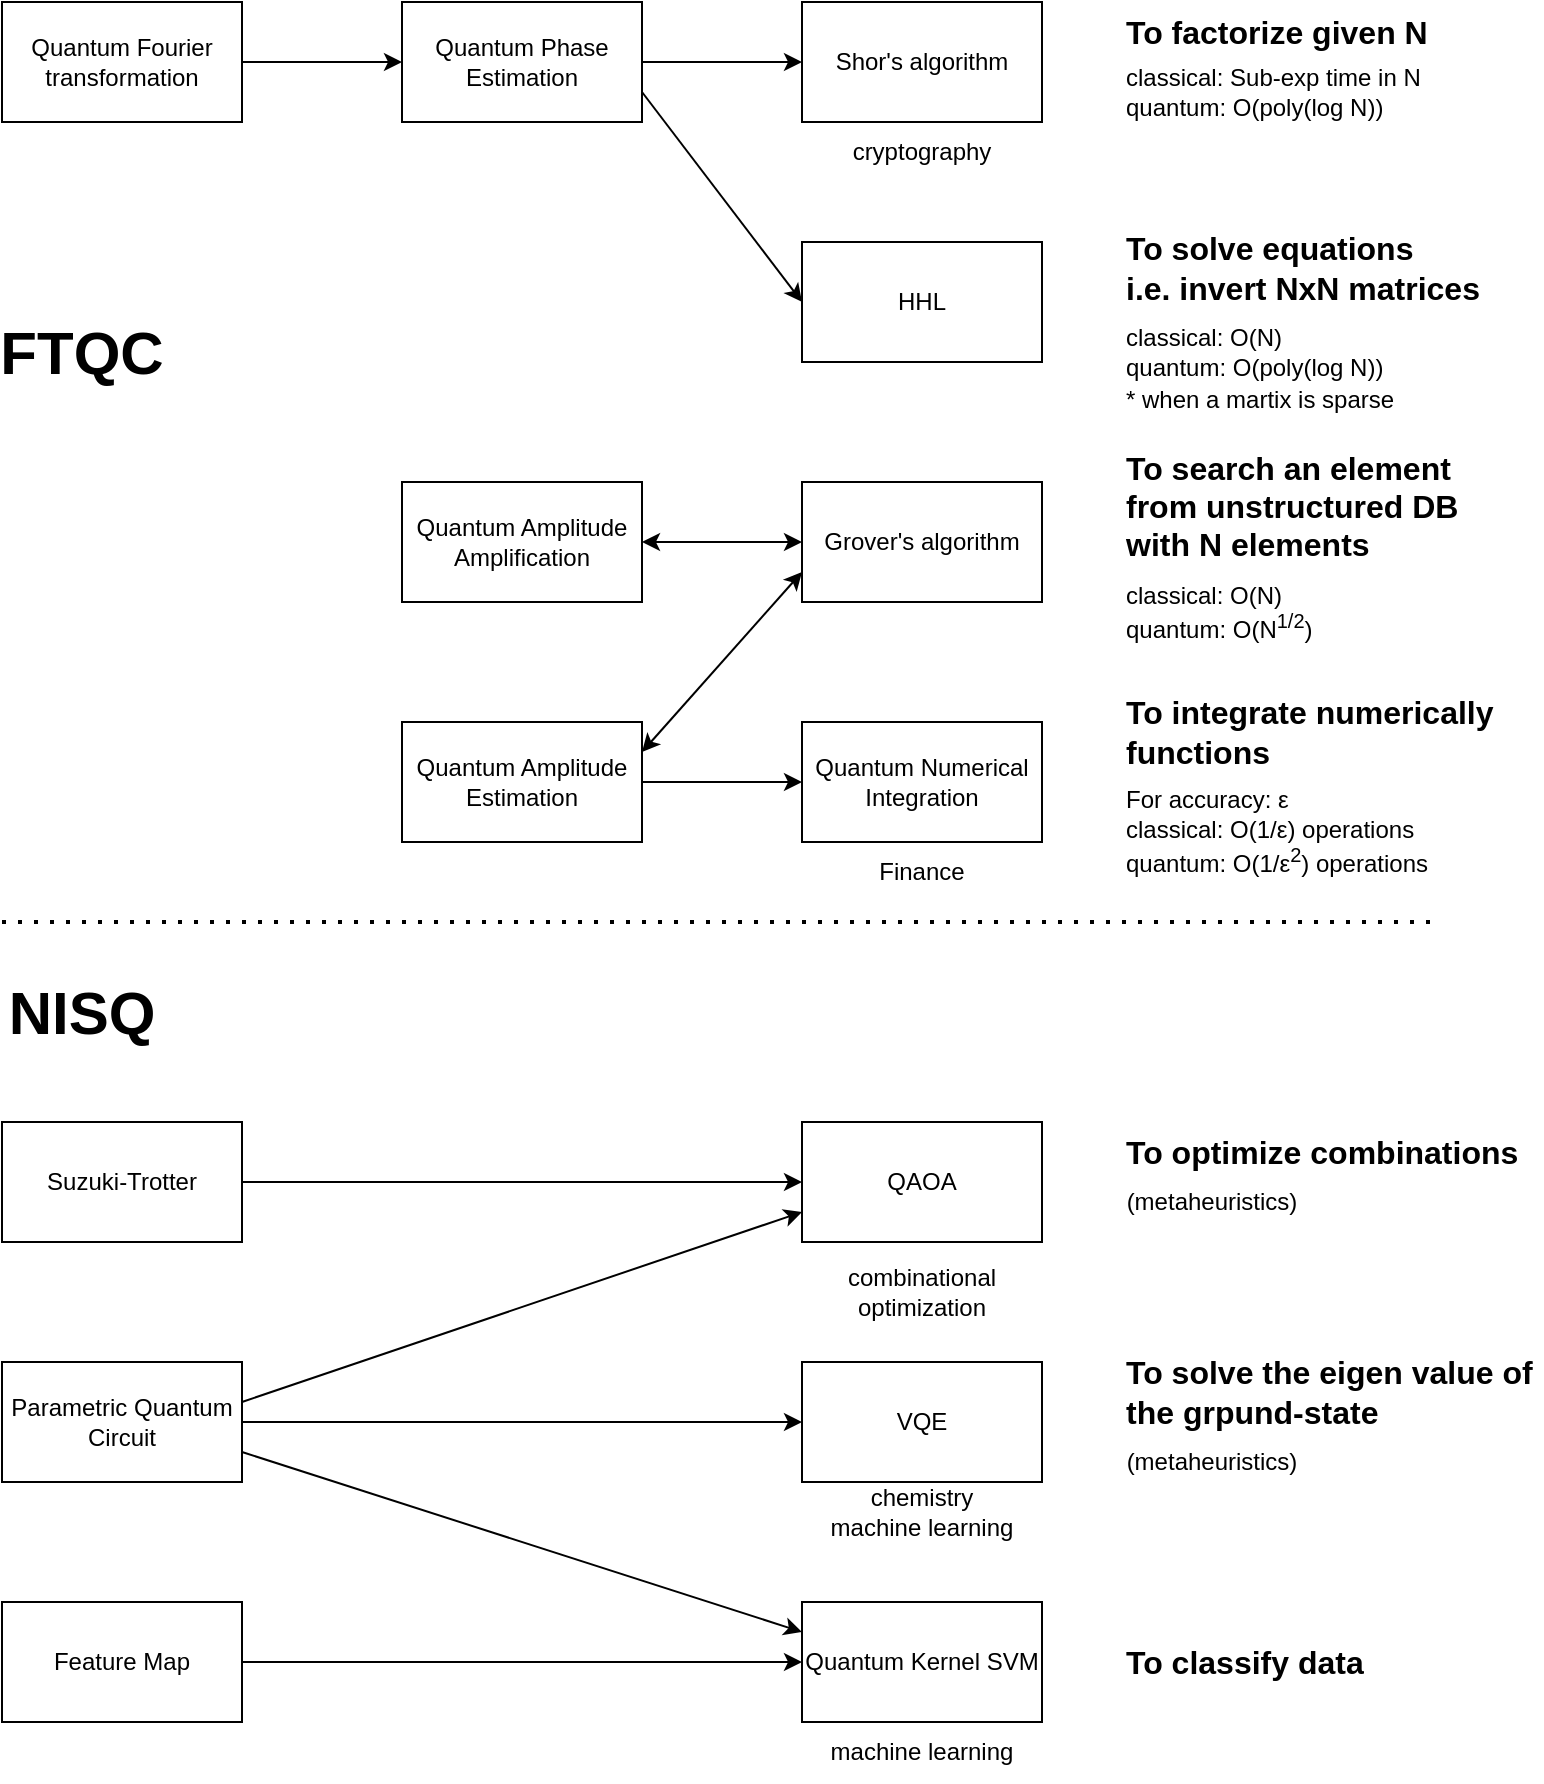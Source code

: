<mxfile version="21.2.9" type="github">
  <diagram name="ページ1" id="8gwAxpIwCEioRYELLnGF">
    <mxGraphModel dx="935" dy="652" grid="1" gridSize="10" guides="1" tooltips="1" connect="1" arrows="1" fold="1" page="1" pageScale="1" pageWidth="827" pageHeight="1169" math="0" shadow="0">
      <root>
        <mxCell id="0" />
        <mxCell id="1" parent="0" />
        <mxCell id="4GEaAsoPJaUNLczt759W-1" value="Quantum Fourier transformation" style="rounded=0;whiteSpace=wrap;html=1;" vertex="1" parent="1">
          <mxGeometry x="40" y="40" width="120" height="60" as="geometry" />
        </mxCell>
        <mxCell id="4GEaAsoPJaUNLczt759W-2" value="Quantum Phase Estimation" style="rounded=0;whiteSpace=wrap;html=1;" vertex="1" parent="1">
          <mxGeometry x="240" y="40" width="120" height="60" as="geometry" />
        </mxCell>
        <mxCell id="4GEaAsoPJaUNLczt759W-3" value="Shor&#39;s&amp;nbsp;algorithm" style="rounded=0;whiteSpace=wrap;html=1;" vertex="1" parent="1">
          <mxGeometry x="440" y="40" width="120" height="60" as="geometry" />
        </mxCell>
        <mxCell id="4GEaAsoPJaUNLczt759W-4" value="HHL" style="rounded=0;whiteSpace=wrap;html=1;" vertex="1" parent="1">
          <mxGeometry x="440" y="160" width="120" height="60" as="geometry" />
        </mxCell>
        <mxCell id="4GEaAsoPJaUNLczt759W-5" value="Quantum Amplitude Amplification" style="rounded=0;whiteSpace=wrap;html=1;" vertex="1" parent="1">
          <mxGeometry x="240" y="280" width="120" height="60" as="geometry" />
        </mxCell>
        <mxCell id="4GEaAsoPJaUNLczt759W-6" value="Grover&#39;s&amp;nbsp;algorithm" style="rounded=0;whiteSpace=wrap;html=1;" vertex="1" parent="1">
          <mxGeometry x="440" y="280" width="120" height="60" as="geometry" />
        </mxCell>
        <mxCell id="4GEaAsoPJaUNLczt759W-7" value="Quantum Amplitude Estimation" style="rounded=0;whiteSpace=wrap;html=1;" vertex="1" parent="1">
          <mxGeometry x="240" y="400" width="120" height="60" as="geometry" />
        </mxCell>
        <mxCell id="4GEaAsoPJaUNLczt759W-8" value="" style="endArrow=classic;html=1;rounded=0;exitX=1;exitY=0.5;exitDx=0;exitDy=0;entryX=0;entryY=0.5;entryDx=0;entryDy=0;" edge="1" parent="1" source="4GEaAsoPJaUNLczt759W-1" target="4GEaAsoPJaUNLczt759W-2">
          <mxGeometry width="50" height="50" relative="1" as="geometry">
            <mxPoint x="310" y="250" as="sourcePoint" />
            <mxPoint x="360" y="200" as="targetPoint" />
          </mxGeometry>
        </mxCell>
        <mxCell id="4GEaAsoPJaUNLczt759W-10" value="" style="endArrow=classic;html=1;rounded=0;entryX=0;entryY=0.5;entryDx=0;entryDy=0;exitX=1;exitY=0.5;exitDx=0;exitDy=0;" edge="1" parent="1" source="4GEaAsoPJaUNLczt759W-2" target="4GEaAsoPJaUNLczt759W-3">
          <mxGeometry width="50" height="50" relative="1" as="geometry">
            <mxPoint x="280" y="220" as="sourcePoint" />
            <mxPoint x="330" y="170" as="targetPoint" />
          </mxGeometry>
        </mxCell>
        <mxCell id="4GEaAsoPJaUNLczt759W-11" value="" style="endArrow=classic;html=1;rounded=0;entryX=0;entryY=0.5;entryDx=0;entryDy=0;exitX=1;exitY=0.75;exitDx=0;exitDy=0;" edge="1" parent="1" source="4GEaAsoPJaUNLczt759W-2" target="4GEaAsoPJaUNLczt759W-4">
          <mxGeometry width="50" height="50" relative="1" as="geometry">
            <mxPoint x="300" y="220" as="sourcePoint" />
            <mxPoint x="350" y="170" as="targetPoint" />
          </mxGeometry>
        </mxCell>
        <mxCell id="4GEaAsoPJaUNLczt759W-14" value="Quantum Numerical Integration" style="rounded=0;whiteSpace=wrap;html=1;" vertex="1" parent="1">
          <mxGeometry x="440" y="400" width="120" height="60" as="geometry" />
        </mxCell>
        <mxCell id="4GEaAsoPJaUNLczt759W-15" value="" style="endArrow=classic;html=1;rounded=0;entryX=0;entryY=0.5;entryDx=0;entryDy=0;exitX=1;exitY=0.5;exitDx=0;exitDy=0;" edge="1" parent="1" source="4GEaAsoPJaUNLczt759W-7" target="4GEaAsoPJaUNLczt759W-14">
          <mxGeometry width="50" height="50" relative="1" as="geometry">
            <mxPoint x="560" y="330" as="sourcePoint" />
            <mxPoint x="610" y="280" as="targetPoint" />
          </mxGeometry>
        </mxCell>
        <mxCell id="4GEaAsoPJaUNLczt759W-16" value="Finance" style="text;html=1;strokeColor=none;fillColor=none;align=center;verticalAlign=middle;whiteSpace=wrap;rounded=0;" vertex="1" parent="1">
          <mxGeometry x="470" y="460" width="60" height="30" as="geometry" />
        </mxCell>
        <mxCell id="4GEaAsoPJaUNLczt759W-17" value="cryptography" style="text;html=1;strokeColor=none;fillColor=none;align=center;verticalAlign=middle;whiteSpace=wrap;rounded=0;" vertex="1" parent="1">
          <mxGeometry x="470" y="100" width="60" height="30" as="geometry" />
        </mxCell>
        <mxCell id="4GEaAsoPJaUNLczt759W-18" value="QAOA" style="rounded=0;whiteSpace=wrap;html=1;" vertex="1" parent="1">
          <mxGeometry x="440" y="600" width="120" height="60" as="geometry" />
        </mxCell>
        <mxCell id="4GEaAsoPJaUNLczt759W-19" value="VQE" style="rounded=0;whiteSpace=wrap;html=1;" vertex="1" parent="1">
          <mxGeometry x="440" y="720" width="120" height="60" as="geometry" />
        </mxCell>
        <mxCell id="4GEaAsoPJaUNLczt759W-20" value="combinational optimization" style="text;html=1;strokeColor=none;fillColor=none;align=center;verticalAlign=middle;whiteSpace=wrap;rounded=0;" vertex="1" parent="1">
          <mxGeometry x="470" y="670" width="60" height="30" as="geometry" />
        </mxCell>
        <mxCell id="4GEaAsoPJaUNLczt759W-21" value="chemistry&lt;br&gt;machine learning" style="text;html=1;strokeColor=none;fillColor=none;align=center;verticalAlign=middle;whiteSpace=wrap;rounded=0;" vertex="1" parent="1">
          <mxGeometry x="445" y="780" width="110" height="30" as="geometry" />
        </mxCell>
        <mxCell id="4GEaAsoPJaUNLczt759W-22" value="Parametric Quantum Circuit" style="rounded=0;whiteSpace=wrap;html=1;" vertex="1" parent="1">
          <mxGeometry x="40" y="720" width="120" height="60" as="geometry" />
        </mxCell>
        <mxCell id="4GEaAsoPJaUNLczt759W-23" value="Suzuki-Trotter" style="rounded=0;whiteSpace=wrap;html=1;" vertex="1" parent="1">
          <mxGeometry x="40" y="600" width="120" height="60" as="geometry" />
        </mxCell>
        <mxCell id="4GEaAsoPJaUNLczt759W-24" value="" style="endArrow=classic;html=1;rounded=0;entryX=0;entryY=0.5;entryDx=0;entryDy=0;exitX=1;exitY=0.5;exitDx=0;exitDy=0;" edge="1" parent="1" source="4GEaAsoPJaUNLczt759W-23" target="4GEaAsoPJaUNLczt759W-18">
          <mxGeometry width="50" height="50" relative="1" as="geometry">
            <mxPoint x="370" y="540" as="sourcePoint" />
            <mxPoint x="420" y="490" as="targetPoint" />
          </mxGeometry>
        </mxCell>
        <mxCell id="4GEaAsoPJaUNLczt759W-25" value="" style="endArrow=classic;html=1;rounded=0;entryX=0;entryY=0.75;entryDx=0;entryDy=0;" edge="1" parent="1" target="4GEaAsoPJaUNLczt759W-18">
          <mxGeometry width="50" height="50" relative="1" as="geometry">
            <mxPoint x="160" y="740" as="sourcePoint" />
            <mxPoint x="420" y="490" as="targetPoint" />
          </mxGeometry>
        </mxCell>
        <mxCell id="4GEaAsoPJaUNLczt759W-26" value="" style="endArrow=classic;html=1;rounded=0;entryX=0;entryY=0.5;entryDx=0;entryDy=0;exitX=1;exitY=0.5;exitDx=0;exitDy=0;" edge="1" parent="1" source="4GEaAsoPJaUNLczt759W-22" target="4GEaAsoPJaUNLczt759W-19">
          <mxGeometry width="50" height="50" relative="1" as="geometry">
            <mxPoint x="370" y="540" as="sourcePoint" />
            <mxPoint x="420" y="490" as="targetPoint" />
          </mxGeometry>
        </mxCell>
        <mxCell id="4GEaAsoPJaUNLczt759W-27" value="Feature Map" style="rounded=0;whiteSpace=wrap;html=1;" vertex="1" parent="1">
          <mxGeometry x="40" y="840" width="120" height="60" as="geometry" />
        </mxCell>
        <mxCell id="4GEaAsoPJaUNLczt759W-28" value="Quantum Kernel SVM" style="rounded=0;whiteSpace=wrap;html=1;" vertex="1" parent="1">
          <mxGeometry x="440" y="840" width="120" height="60" as="geometry" />
        </mxCell>
        <mxCell id="4GEaAsoPJaUNLczt759W-29" value="" style="endArrow=classic;html=1;rounded=0;entryX=0;entryY=0.25;entryDx=0;entryDy=0;exitX=1;exitY=0.75;exitDx=0;exitDy=0;" edge="1" parent="1" source="4GEaAsoPJaUNLczt759W-22" target="4GEaAsoPJaUNLczt759W-28">
          <mxGeometry width="50" height="50" relative="1" as="geometry">
            <mxPoint x="340" y="800" as="sourcePoint" />
            <mxPoint x="390" y="750" as="targetPoint" />
          </mxGeometry>
        </mxCell>
        <mxCell id="4GEaAsoPJaUNLczt759W-30" value="" style="endArrow=classic;html=1;rounded=0;entryX=0;entryY=0.5;entryDx=0;entryDy=0;exitX=1;exitY=0.5;exitDx=0;exitDy=0;" edge="1" parent="1" source="4GEaAsoPJaUNLczt759W-27" target="4GEaAsoPJaUNLczt759W-28">
          <mxGeometry width="50" height="50" relative="1" as="geometry">
            <mxPoint x="340" y="800" as="sourcePoint" />
            <mxPoint x="390" y="750" as="targetPoint" />
          </mxGeometry>
        </mxCell>
        <mxCell id="4GEaAsoPJaUNLczt759W-31" value="machine learning" style="text;html=1;strokeColor=none;fillColor=none;align=center;verticalAlign=middle;whiteSpace=wrap;rounded=0;" vertex="1" parent="1">
          <mxGeometry x="445" y="900" width="110" height="30" as="geometry" />
        </mxCell>
        <mxCell id="4GEaAsoPJaUNLczt759W-32" value="" style="endArrow=none;dashed=1;html=1;dashPattern=1 3;strokeWidth=2;rounded=0;" edge="1" parent="1">
          <mxGeometry width="50" height="50" relative="1" as="geometry">
            <mxPoint x="40" y="500" as="sourcePoint" />
            <mxPoint x="760" y="500" as="targetPoint" />
          </mxGeometry>
        </mxCell>
        <mxCell id="4GEaAsoPJaUNLczt759W-34" value="&lt;font style=&quot;font-size: 30px;&quot;&gt;FTQC&lt;/font&gt;" style="text;html=1;strokeColor=none;fillColor=none;align=center;verticalAlign=middle;whiteSpace=wrap;rounded=0;fontStyle=1" vertex="1" parent="1">
          <mxGeometry x="50" y="200" width="60" height="30" as="geometry" />
        </mxCell>
        <mxCell id="4GEaAsoPJaUNLczt759W-35" value="&lt;font style=&quot;font-size: 30px;&quot;&gt;NISQ&lt;/font&gt;" style="text;html=1;strokeColor=none;fillColor=none;align=center;verticalAlign=middle;whiteSpace=wrap;rounded=0;fontStyle=1" vertex="1" parent="1">
          <mxGeometry x="50" y="530" width="60" height="30" as="geometry" />
        </mxCell>
        <mxCell id="4GEaAsoPJaUNLczt759W-36" value="&lt;font style=&quot;font-size: 16px;&quot;&gt;&lt;b&gt;To factorize given N&lt;/b&gt;&lt;/font&gt;" style="text;html=1;strokeColor=none;fillColor=none;align=left;verticalAlign=middle;whiteSpace=wrap;rounded=0;" vertex="1" parent="1">
          <mxGeometry x="600" y="40" width="170" height="30" as="geometry" />
        </mxCell>
        <mxCell id="4GEaAsoPJaUNLczt759W-38" value="classical: Sub-exp time in N&lt;br&gt;quantum: O(poly(log N))" style="text;html=1;strokeColor=none;fillColor=none;align=left;verticalAlign=middle;whiteSpace=wrap;rounded=0;" vertex="1" parent="1">
          <mxGeometry x="600" y="70" width="200" height="30" as="geometry" />
        </mxCell>
        <mxCell id="4GEaAsoPJaUNLczt759W-39" value="&lt;font style=&quot;font-size: 16px;&quot;&gt;&lt;b&gt;To solve equations&lt;br&gt;i.e. invert NxN matrices&lt;br&gt;&lt;/b&gt;&lt;/font&gt;" style="text;html=1;strokeColor=none;fillColor=none;align=left;verticalAlign=middle;whiteSpace=wrap;rounded=0;" vertex="1" parent="1">
          <mxGeometry x="600" y="158" width="200" height="30" as="geometry" />
        </mxCell>
        <mxCell id="4GEaAsoPJaUNLczt759W-40" value="classical: O(N)&lt;br&gt;quantum: O(poly(log N))" style="text;html=1;strokeColor=none;fillColor=none;align=left;verticalAlign=middle;whiteSpace=wrap;rounded=0;" vertex="1" parent="1">
          <mxGeometry x="600" y="200" width="200" height="30" as="geometry" />
        </mxCell>
        <mxCell id="4GEaAsoPJaUNLczt759W-41" value="* when a martix is sparse" style="text;html=1;strokeColor=none;fillColor=none;align=left;verticalAlign=middle;whiteSpace=wrap;rounded=0;" vertex="1" parent="1">
          <mxGeometry x="600" y="224" width="200" height="30" as="geometry" />
        </mxCell>
        <mxCell id="4GEaAsoPJaUNLczt759W-42" value="&lt;font style=&quot;font-size: 16px;&quot;&gt;&lt;b&gt;To search an element from unstructured DB with N elements&lt;/b&gt;&lt;/font&gt;" style="text;html=1;strokeColor=none;fillColor=none;align=left;verticalAlign=middle;whiteSpace=wrap;rounded=0;" vertex="1" parent="1">
          <mxGeometry x="600" y="277" width="170" height="30" as="geometry" />
        </mxCell>
        <mxCell id="4GEaAsoPJaUNLczt759W-44" value="classical: O(N)&lt;br&gt;quantum: O(N&lt;sup&gt;1/2&lt;/sup&gt;)" style="text;html=1;strokeColor=none;fillColor=none;align=left;verticalAlign=middle;whiteSpace=wrap;rounded=0;" vertex="1" parent="1">
          <mxGeometry x="600" y="330" width="200" height="30" as="geometry" />
        </mxCell>
        <mxCell id="4GEaAsoPJaUNLczt759W-45" value="" style="endArrow=classic;startArrow=classic;html=1;rounded=0;entryX=0;entryY=0.5;entryDx=0;entryDy=0;exitX=1;exitY=0.5;exitDx=0;exitDy=0;" edge="1" parent="1" source="4GEaAsoPJaUNLczt759W-5" target="4GEaAsoPJaUNLczt759W-6">
          <mxGeometry width="50" height="50" relative="1" as="geometry">
            <mxPoint x="380" y="610" as="sourcePoint" />
            <mxPoint x="430" y="560" as="targetPoint" />
          </mxGeometry>
        </mxCell>
        <mxCell id="4GEaAsoPJaUNLczt759W-46" value="" style="endArrow=classic;startArrow=classic;html=1;rounded=0;entryX=0;entryY=0.75;entryDx=0;entryDy=0;exitX=1;exitY=0.25;exitDx=0;exitDy=0;" edge="1" parent="1" source="4GEaAsoPJaUNLczt759W-7" target="4GEaAsoPJaUNLczt759W-6">
          <mxGeometry width="50" height="50" relative="1" as="geometry">
            <mxPoint x="380" y="610" as="sourcePoint" />
            <mxPoint x="430" y="560" as="targetPoint" />
          </mxGeometry>
        </mxCell>
        <mxCell id="4GEaAsoPJaUNLczt759W-47" value="&lt;font style=&quot;font-size: 16px;&quot;&gt;&lt;b&gt;To integrate numerically functions&lt;/b&gt;&lt;/font&gt;" style="text;html=1;strokeColor=none;fillColor=none;align=left;verticalAlign=middle;whiteSpace=wrap;rounded=0;" vertex="1" parent="1">
          <mxGeometry x="600" y="390" width="190" height="30" as="geometry" />
        </mxCell>
        <mxCell id="4GEaAsoPJaUNLczt759W-48" value="For accuracy: ε&lt;br&gt;classical: O(1/ε) operations&lt;br&gt;quantum: O(1/ε&lt;sup&gt;2&lt;/sup&gt;) operations" style="text;html=1;strokeColor=none;fillColor=none;align=left;verticalAlign=middle;whiteSpace=wrap;rounded=0;" vertex="1" parent="1">
          <mxGeometry x="600" y="440" width="200" height="30" as="geometry" />
        </mxCell>
        <mxCell id="4GEaAsoPJaUNLczt759W-49" value="(metaheuristics)" style="text;html=1;strokeColor=none;fillColor=none;align=center;verticalAlign=middle;whiteSpace=wrap;rounded=0;" vertex="1" parent="1">
          <mxGeometry x="600" y="625" width="90" height="30" as="geometry" />
        </mxCell>
        <mxCell id="4GEaAsoPJaUNLczt759W-50" value="(metaheuristics)" style="text;html=1;strokeColor=none;fillColor=none;align=center;verticalAlign=middle;whiteSpace=wrap;rounded=0;" vertex="1" parent="1">
          <mxGeometry x="600" y="755" width="90" height="30" as="geometry" />
        </mxCell>
        <mxCell id="4GEaAsoPJaUNLczt759W-51" value="&lt;font style=&quot;font-size: 16px;&quot;&gt;&lt;b&gt;To optimize combinations&lt;/b&gt;&lt;/font&gt;" style="text;html=1;strokeColor=none;fillColor=none;align=left;verticalAlign=middle;whiteSpace=wrap;rounded=0;" vertex="1" parent="1">
          <mxGeometry x="600" y="600" width="210" height="30" as="geometry" />
        </mxCell>
        <mxCell id="4GEaAsoPJaUNLczt759W-52" value="&lt;font style=&quot;font-size: 16px;&quot;&gt;&lt;b&gt;To solve the eigen value of the grpund-state&lt;/b&gt;&lt;/font&gt;" style="text;html=1;strokeColor=none;fillColor=none;align=left;verticalAlign=middle;whiteSpace=wrap;rounded=0;" vertex="1" parent="1">
          <mxGeometry x="600" y="720" width="210" height="30" as="geometry" />
        </mxCell>
        <mxCell id="4GEaAsoPJaUNLczt759W-53" value="&lt;font style=&quot;font-size: 16px;&quot;&gt;&lt;b&gt;To classify data&lt;/b&gt;&lt;/font&gt;" style="text;html=1;strokeColor=none;fillColor=none;align=left;verticalAlign=middle;whiteSpace=wrap;rounded=0;" vertex="1" parent="1">
          <mxGeometry x="600" y="855" width="140" height="30" as="geometry" />
        </mxCell>
      </root>
    </mxGraphModel>
  </diagram>
</mxfile>
